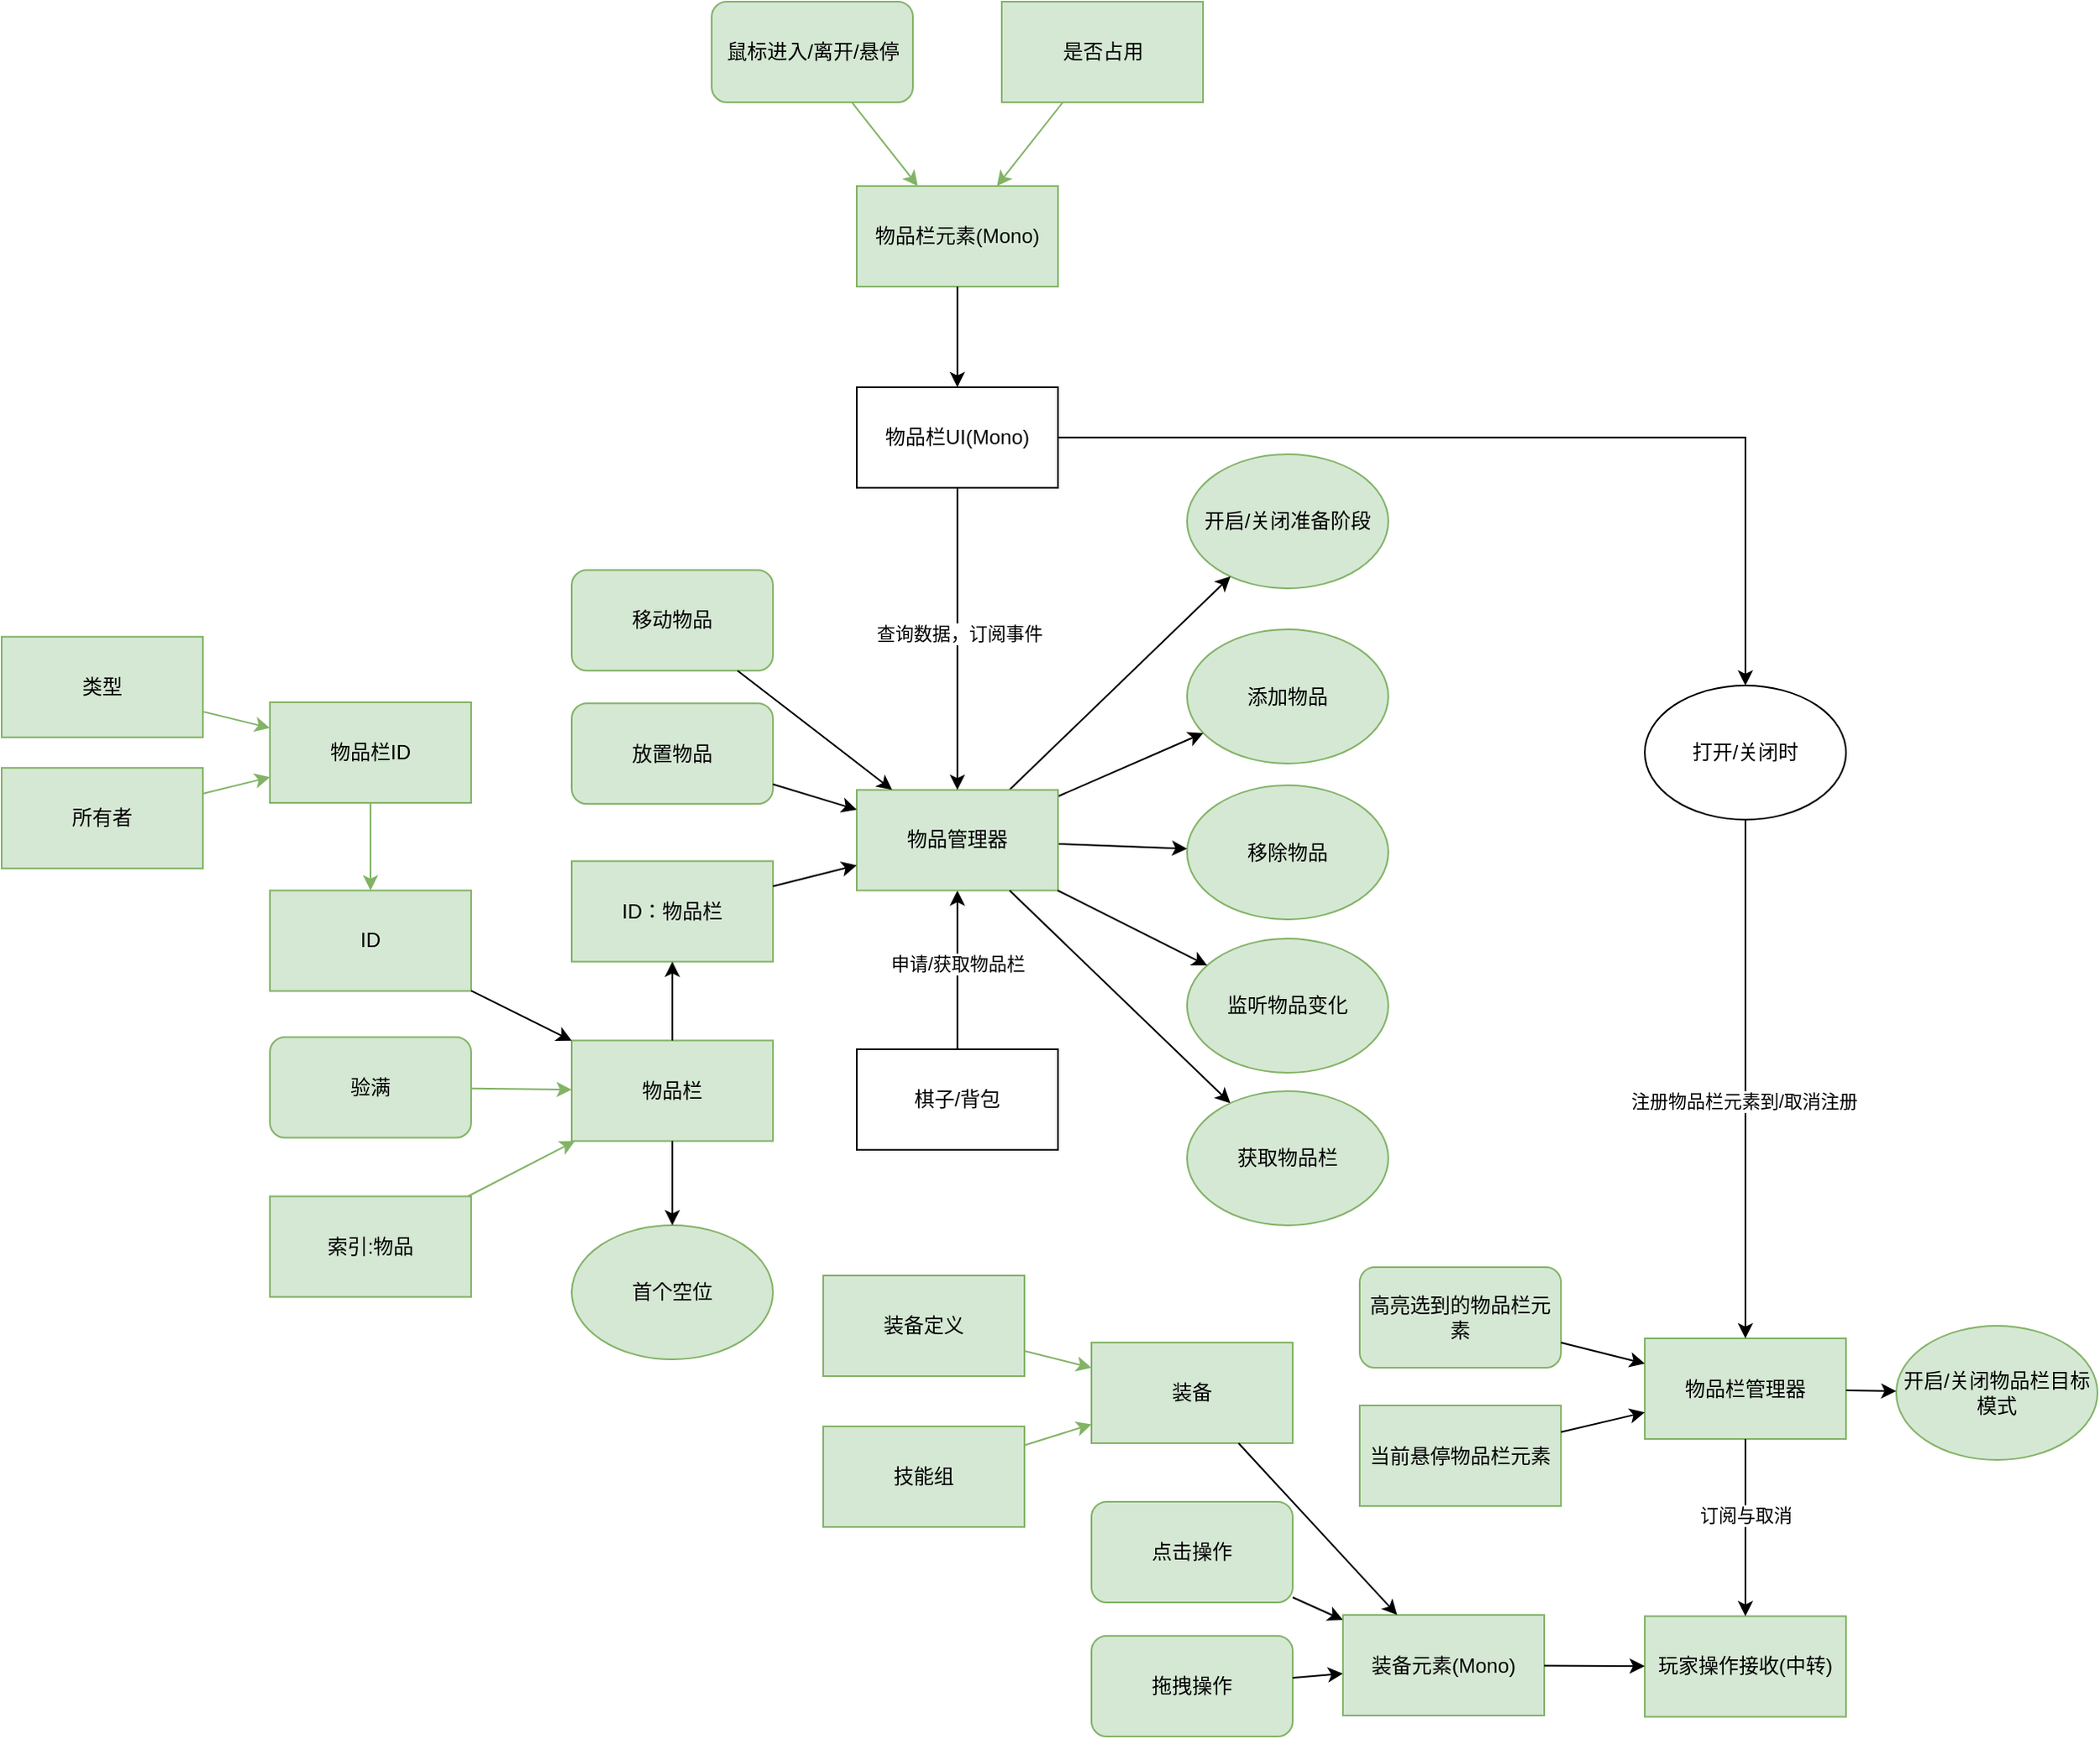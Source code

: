 <mxfile version="24.7.7">
  <diagram name="第 1 页" id="y3M4BEgDb25FOlbJXYR_">
    <mxGraphModel dx="2213" dy="1932" grid="1" gridSize="10" guides="1" tooltips="1" connect="1" arrows="1" fold="1" page="1" pageScale="1" pageWidth="827" pageHeight="1169" math="0" shadow="0">
      <root>
        <mxCell id="0" />
        <mxCell id="1" parent="0" />
        <mxCell id="_g1M-4qsgpYVjTRe_4tz-1" value="装备定义" style="rounded=0;whiteSpace=wrap;html=1;fillColor=#d5e8d4;strokeColor=#82b366;" parent="1" vertex="1">
          <mxGeometry x="-190" y="660" width="120" height="60" as="geometry" />
        </mxCell>
        <mxCell id="_g1M-4qsgpYVjTRe_4tz-2" value="装备" style="rounded=0;whiteSpace=wrap;html=1;fillColor=#d5e8d4;strokeColor=#82b366;" parent="1" vertex="1">
          <mxGeometry x="-30" y="700" width="120" height="60" as="geometry" />
        </mxCell>
        <mxCell id="_g1M-4qsgpYVjTRe_4tz-3" value="技能组" style="rounded=0;whiteSpace=wrap;html=1;fillColor=#d5e8d4;strokeColor=#82b366;" parent="1" vertex="1">
          <mxGeometry x="-190" y="750" width="120" height="60" as="geometry" />
        </mxCell>
        <mxCell id="_g1M-4qsgpYVjTRe_4tz-4" value="物品栏元素(Mono)" style="rounded=0;whiteSpace=wrap;html=1;fillColor=#d5e8d4;strokeColor=#82b366;" parent="1" vertex="1">
          <mxGeometry x="-170" y="10" width="120" height="60" as="geometry" />
        </mxCell>
        <mxCell id="_g1M-4qsgpYVjTRe_4tz-5" value="是否占用" style="rounded=0;whiteSpace=wrap;html=1;fillColor=#d5e8d4;strokeColor=#82b366;" parent="1" vertex="1">
          <mxGeometry x="-83.5" y="-100" width="120" height="60" as="geometry" />
        </mxCell>
        <mxCell id="_g1M-4qsgpYVjTRe_4tz-103" style="edgeStyle=orthogonalEdgeStyle;rounded=0;orthogonalLoop=1;jettySize=auto;html=1;" parent="1" source="_g1M-4qsgpYVjTRe_4tz-6" target="_g1M-4qsgpYVjTRe_4tz-78" edge="1">
          <mxGeometry relative="1" as="geometry" />
        </mxCell>
        <mxCell id="_g1M-4qsgpYVjTRe_4tz-6" value="物品栏UI(Mono)" style="rounded=0;whiteSpace=wrap;html=1;" parent="1" vertex="1">
          <mxGeometry x="-170" y="130" width="120" height="60" as="geometry" />
        </mxCell>
        <mxCell id="_g1M-4qsgpYVjTRe_4tz-7" value="物品栏" style="rounded=0;whiteSpace=wrap;html=1;fillColor=#d5e8d4;strokeColor=#82b366;" parent="1" vertex="1">
          <mxGeometry x="-340" y="519.75" width="120" height="60" as="geometry" />
        </mxCell>
        <mxCell id="_g1M-4qsgpYVjTRe_4tz-8" value="验满" style="rounded=1;whiteSpace=wrap;html=1;fillColor=#d5e8d4;strokeColor=#82b366;" parent="1" vertex="1">
          <mxGeometry x="-520" y="517.75" width="120" height="60" as="geometry" />
        </mxCell>
        <mxCell id="_g1M-4qsgpYVjTRe_4tz-9" value="添加物品" style="ellipse;whiteSpace=wrap;html=1;fillColor=#d5e8d4;strokeColor=#82b366;" parent="1" vertex="1">
          <mxGeometry x="27" y="274.5" width="120" height="80" as="geometry" />
        </mxCell>
        <mxCell id="_g1M-4qsgpYVjTRe_4tz-10" value="移除物品" style="ellipse;whiteSpace=wrap;html=1;fillColor=#d5e8d4;strokeColor=#82b366;" parent="1" vertex="1">
          <mxGeometry x="27" y="367.5" width="120" height="80" as="geometry" />
        </mxCell>
        <mxCell id="_g1M-4qsgpYVjTRe_4tz-11" value="拖拽操作" style="rounded=1;whiteSpace=wrap;html=1;fillColor=#d5e8d4;strokeColor=#82b366;" parent="1" vertex="1">
          <mxGeometry x="-30" y="875" width="120" height="60" as="geometry" />
        </mxCell>
        <mxCell id="_g1M-4qsgpYVjTRe_4tz-16" value="" style="endArrow=classic;html=1;rounded=0;fillColor=#d5e8d4;strokeColor=#82b366;" parent="1" source="_g1M-4qsgpYVjTRe_4tz-1" target="_g1M-4qsgpYVjTRe_4tz-2" edge="1">
          <mxGeometry width="50" height="50" relative="1" as="geometry">
            <mxPoint x="-450" y="-55" as="sourcePoint" />
            <mxPoint x="-400" y="-105" as="targetPoint" />
          </mxGeometry>
        </mxCell>
        <mxCell id="_g1M-4qsgpYVjTRe_4tz-17" value="" style="endArrow=classic;html=1;rounded=0;fillColor=#d5e8d4;strokeColor=#82b366;" parent="1" source="_g1M-4qsgpYVjTRe_4tz-3" target="_g1M-4qsgpYVjTRe_4tz-2" edge="1">
          <mxGeometry width="50" height="50" relative="1" as="geometry">
            <mxPoint x="-520" as="sourcePoint" />
            <mxPoint x="-480" y="10" as="targetPoint" />
          </mxGeometry>
        </mxCell>
        <mxCell id="_g1M-4qsgpYVjTRe_4tz-19" value="" style="endArrow=classic;html=1;rounded=0;fillColor=#d5e8d4;strokeColor=#82b366;" parent="1" source="_g1M-4qsgpYVjTRe_4tz-5" target="_g1M-4qsgpYVjTRe_4tz-4" edge="1">
          <mxGeometry width="50" height="50" relative="1" as="geometry">
            <mxPoint x="-164" y="-20" as="sourcePoint" />
            <mxPoint x="-114" y="10" as="targetPoint" />
          </mxGeometry>
        </mxCell>
        <mxCell id="_g1M-4qsgpYVjTRe_4tz-20" value="" style="endArrow=classic;html=1;rounded=0;" parent="1" source="_g1M-4qsgpYVjTRe_4tz-11" target="_g1M-4qsgpYVjTRe_4tz-50" edge="1">
          <mxGeometry width="50" height="50" relative="1" as="geometry">
            <mxPoint x="-50" y="1220" as="sourcePoint" />
            <mxPoint x="-20" y="1220" as="targetPoint" />
          </mxGeometry>
        </mxCell>
        <mxCell id="_g1M-4qsgpYVjTRe_4tz-23" value="" style="endArrow=classic;html=1;rounded=0;fillColor=#d5e8d4;strokeColor=#82b366;" parent="1" source="_g1M-4qsgpYVjTRe_4tz-8" target="_g1M-4qsgpYVjTRe_4tz-7" edge="1">
          <mxGeometry width="50" height="50" relative="1" as="geometry">
            <mxPoint x="-370" y="494.75" as="sourcePoint" />
            <mxPoint x="-588" y="514.75" as="targetPoint" />
          </mxGeometry>
        </mxCell>
        <mxCell id="_g1M-4qsgpYVjTRe_4tz-26" value="" style="endArrow=classic;html=1;rounded=0;" parent="1" source="_g1M-4qsgpYVjTRe_4tz-107" target="_g1M-4qsgpYVjTRe_4tz-10" edge="1">
          <mxGeometry width="50" height="50" relative="1" as="geometry">
            <mxPoint x="680.002" y="107.614" as="sourcePoint" />
            <mxPoint x="232.32" y="6.25" as="targetPoint" />
          </mxGeometry>
        </mxCell>
        <mxCell id="_g1M-4qsgpYVjTRe_4tz-27" value="" style="endArrow=classic;html=1;rounded=0;" parent="1" source="_g1M-4qsgpYVjTRe_4tz-107" target="_g1M-4qsgpYVjTRe_4tz-9" edge="1">
          <mxGeometry width="50" height="50" relative="1" as="geometry">
            <mxPoint x="460" y="11.75" as="sourcePoint" />
            <mxPoint x="490" y="13.75" as="targetPoint" />
          </mxGeometry>
        </mxCell>
        <mxCell id="_g1M-4qsgpYVjTRe_4tz-28" value="点击操作" style="rounded=1;whiteSpace=wrap;html=1;fillColor=#d5e8d4;strokeColor=#82b366;" parent="1" vertex="1">
          <mxGeometry x="-30" y="795" width="120" height="60" as="geometry" />
        </mxCell>
        <mxCell id="_g1M-4qsgpYVjTRe_4tz-29" value="" style="endArrow=classic;html=1;rounded=0;" parent="1" source="_g1M-4qsgpYVjTRe_4tz-28" target="_g1M-4qsgpYVjTRe_4tz-50" edge="1">
          <mxGeometry width="50" height="50" relative="1" as="geometry">
            <mxPoint x="-82" y="1350" as="sourcePoint" />
            <mxPoint x="12" y="1250" as="targetPoint" />
          </mxGeometry>
        </mxCell>
        <mxCell id="_g1M-4qsgpYVjTRe_4tz-50" value="装备元素(Mono)" style="rounded=0;whiteSpace=wrap;html=1;fillColor=#d5e8d4;strokeColor=#82b366;" parent="1" vertex="1">
          <mxGeometry x="120" y="862.5" width="120" height="60" as="geometry" />
        </mxCell>
        <mxCell id="_g1M-4qsgpYVjTRe_4tz-53" value="物品栏管理器" style="rounded=0;whiteSpace=wrap;html=1;fillColor=#d5e8d4;strokeColor=#82b366;" parent="1" vertex="1">
          <mxGeometry x="300" y="697.5" width="120" height="60" as="geometry" />
        </mxCell>
        <mxCell id="_g1M-4qsgpYVjTRe_4tz-54" value="高亮选到的物品栏元素" style="rounded=1;whiteSpace=wrap;html=1;fillColor=#d5e8d4;strokeColor=#82b366;" parent="1" vertex="1">
          <mxGeometry x="130" y="655" width="120" height="60" as="geometry" />
        </mxCell>
        <mxCell id="_g1M-4qsgpYVjTRe_4tz-55" value="当前悬停物品栏元素" style="rounded=0;whiteSpace=wrap;html=1;fillColor=#d5e8d4;strokeColor=#82b366;" parent="1" vertex="1">
          <mxGeometry x="130" y="737.5" width="120" height="60" as="geometry" />
        </mxCell>
        <mxCell id="_g1M-4qsgpYVjTRe_4tz-66" value="棋子/背包" style="rounded=0;whiteSpace=wrap;html=1;" parent="1" vertex="1">
          <mxGeometry x="-170" y="525" width="120" height="60" as="geometry" />
        </mxCell>
        <mxCell id="_g1M-4qsgpYVjTRe_4tz-67" value="" style="endArrow=classic;html=1;rounded=0;" parent="1" source="_g1M-4qsgpYVjTRe_4tz-66" target="_g1M-4qsgpYVjTRe_4tz-107" edge="1">
          <mxGeometry width="50" height="50" relative="1" as="geometry">
            <mxPoint x="-233" y="475.25" as="sourcePoint" />
            <mxPoint x="-290" y="490.25" as="targetPoint" />
          </mxGeometry>
        </mxCell>
        <mxCell id="_g1M-4qsgpYVjTRe_4tz-68" value="申请/获取物品栏" style="edgeLabel;html=1;align=center;verticalAlign=middle;resizable=0;points=[];" parent="_g1M-4qsgpYVjTRe_4tz-67" vertex="1" connectable="0">
          <mxGeometry x="0.079" relative="1" as="geometry">
            <mxPoint as="offset" />
          </mxGeometry>
        </mxCell>
        <mxCell id="_g1M-4qsgpYVjTRe_4tz-71" value="开启/关闭物品栏目标模式" style="ellipse;whiteSpace=wrap;html=1;fillColor=#d5e8d4;strokeColor=#82b366;" parent="1" vertex="1">
          <mxGeometry x="450" y="690" width="120" height="80" as="geometry" />
        </mxCell>
        <mxCell id="_g1M-4qsgpYVjTRe_4tz-73" value="开启/关闭准备阶段" style="ellipse;whiteSpace=wrap;html=1;fillColor=#d5e8d4;strokeColor=#82b366;" parent="1" vertex="1">
          <mxGeometry x="27" y="170" width="120" height="80" as="geometry" />
        </mxCell>
        <mxCell id="_g1M-4qsgpYVjTRe_4tz-74" value="&lt;font style=&quot;vertical-align: inherit;&quot;&gt;&lt;font style=&quot;vertical-align: inherit;&quot;&gt;玩家操作接收(中转)&lt;/font&gt;&lt;/font&gt;" style="rounded=0;whiteSpace=wrap;html=1;fillColor=#d5e8d4;strokeColor=#82b366;" parent="1" vertex="1">
          <mxGeometry x="300" y="863.25" width="120" height="60" as="geometry" />
        </mxCell>
        <mxCell id="_g1M-4qsgpYVjTRe_4tz-75" value="" style="endArrow=classic;html=1;rounded=0;" parent="1" source="_g1M-4qsgpYVjTRe_4tz-53" target="_g1M-4qsgpYVjTRe_4tz-74" edge="1">
          <mxGeometry width="50" height="50" relative="1" as="geometry">
            <mxPoint x="351.667" y="743.25" as="sourcePoint" />
            <mxPoint x="310" y="753.25" as="targetPoint" />
          </mxGeometry>
        </mxCell>
        <mxCell id="_g1M-4qsgpYVjTRe_4tz-76" value="订阅与取消" style="edgeLabel;html=1;align=center;verticalAlign=middle;resizable=0;points=[];" parent="_g1M-4qsgpYVjTRe_4tz-75" vertex="1" connectable="0">
          <mxGeometry x="-0.148" relative="1" as="geometry">
            <mxPoint as="offset" />
          </mxGeometry>
        </mxCell>
        <mxCell id="_g1M-4qsgpYVjTRe_4tz-78" value="打开/关闭时" style="ellipse;whiteSpace=wrap;html=1;" parent="1" vertex="1">
          <mxGeometry x="300" y="308" width="120" height="80" as="geometry" />
        </mxCell>
        <mxCell id="_g1M-4qsgpYVjTRe_4tz-80" value="" style="endArrow=classic;html=1;rounded=0;" parent="1" source="_g1M-4qsgpYVjTRe_4tz-78" target="_g1M-4qsgpYVjTRe_4tz-53" edge="1">
          <mxGeometry width="50" height="50" relative="1" as="geometry">
            <mxPoint x="267" y="315" as="sourcePoint" />
            <mxPoint x="310" y="315" as="targetPoint" />
          </mxGeometry>
        </mxCell>
        <mxCell id="_g1M-4qsgpYVjTRe_4tz-81" value="注册物品栏元素到/取消注册" style="edgeLabel;html=1;align=center;verticalAlign=middle;resizable=0;points=[];" parent="_g1M-4qsgpYVjTRe_4tz-80" vertex="1" connectable="0">
          <mxGeometry x="0.087" y="-1" relative="1" as="geometry">
            <mxPoint as="offset" />
          </mxGeometry>
        </mxCell>
        <mxCell id="_g1M-4qsgpYVjTRe_4tz-82" value="" style="endArrow=classic;html=1;rounded=0;" parent="1" source="_g1M-4qsgpYVjTRe_4tz-2" target="_g1M-4qsgpYVjTRe_4tz-50" edge="1">
          <mxGeometry width="50" height="50" relative="1" as="geometry">
            <mxPoint x="77" y="995" as="sourcePoint" />
            <mxPoint x="153" y="933" as="targetPoint" />
          </mxGeometry>
        </mxCell>
        <mxCell id="_g1M-4qsgpYVjTRe_4tz-83" value="" style="endArrow=classic;html=1;rounded=0;" parent="1" source="_g1M-4qsgpYVjTRe_4tz-4" target="_g1M-4qsgpYVjTRe_4tz-6" edge="1">
          <mxGeometry width="50" height="50" relative="1" as="geometry">
            <mxPoint x="-74" y="40" as="sourcePoint" />
            <mxPoint x="-40" y="40" as="targetPoint" />
          </mxGeometry>
        </mxCell>
        <mxCell id="_g1M-4qsgpYVjTRe_4tz-85" value="鼠标进入/离开/悬停" style="rounded=1;whiteSpace=wrap;html=1;fillColor=#d5e8d4;strokeColor=#82b366;" parent="1" vertex="1">
          <mxGeometry x="-256.5" y="-100" width="120" height="60" as="geometry" />
        </mxCell>
        <mxCell id="_g1M-4qsgpYVjTRe_4tz-86" value="" style="endArrow=classic;html=1;rounded=0;fillColor=#d5e8d4;strokeColor=#82b366;" parent="1" source="_g1M-4qsgpYVjTRe_4tz-85" target="_g1M-4qsgpYVjTRe_4tz-4" edge="1">
          <mxGeometry width="50" height="50" relative="1" as="geometry">
            <mxPoint x="-194" y="33" as="sourcePoint" />
            <mxPoint x="-154" y="47" as="targetPoint" />
          </mxGeometry>
        </mxCell>
        <mxCell id="_g1M-4qsgpYVjTRe_4tz-90" value="" style="endArrow=classic;html=1;rounded=0;" parent="1" source="_g1M-4qsgpYVjTRe_4tz-54" target="_g1M-4qsgpYVjTRe_4tz-53" edge="1">
          <mxGeometry width="50" height="50" relative="1" as="geometry">
            <mxPoint x="-43" y="685" as="sourcePoint" />
            <mxPoint x="33" y="748" as="targetPoint" />
          </mxGeometry>
        </mxCell>
        <mxCell id="_g1M-4qsgpYVjTRe_4tz-91" value="" style="endArrow=classic;html=1;rounded=0;" parent="1" source="_g1M-4qsgpYVjTRe_4tz-55" target="_g1M-4qsgpYVjTRe_4tz-53" edge="1">
          <mxGeometry width="50" height="50" relative="1" as="geometry">
            <mxPoint x="280" y="712" as="sourcePoint" />
            <mxPoint x="310" y="721" as="targetPoint" />
          </mxGeometry>
        </mxCell>
        <mxCell id="_g1M-4qsgpYVjTRe_4tz-92" value="" style="endArrow=classic;html=1;rounded=0;" parent="1" source="_g1M-4qsgpYVjTRe_4tz-53" target="_g1M-4qsgpYVjTRe_4tz-71" edge="1">
          <mxGeometry width="50" height="50" relative="1" as="geometry">
            <mxPoint x="260" y="710" as="sourcePoint" />
            <mxPoint x="310" y="723" as="targetPoint" />
          </mxGeometry>
        </mxCell>
        <mxCell id="_g1M-4qsgpYVjTRe_4tz-94" value="" style="endArrow=classic;html=1;rounded=0;" parent="1" source="_g1M-4qsgpYVjTRe_4tz-107" target="_g1M-4qsgpYVjTRe_4tz-73" edge="1">
          <mxGeometry width="50" height="50" relative="1" as="geometry">
            <mxPoint x="-708" y="252.066" as="sourcePoint" />
            <mxPoint x="132" y="313.25" as="targetPoint" />
          </mxGeometry>
        </mxCell>
        <mxCell id="_g1M-4qsgpYVjTRe_4tz-95" value="索引:物品" style="rounded=0;whiteSpace=wrap;html=1;fillColor=#d5e8d4;strokeColor=#82b366;" parent="1" vertex="1">
          <mxGeometry x="-520" y="612.75" width="120" height="60" as="geometry" />
        </mxCell>
        <mxCell id="_g1M-4qsgpYVjTRe_4tz-96" value="" style="endArrow=classic;html=1;rounded=0;fillColor=#d5e8d4;strokeColor=#82b366;" parent="1" source="_g1M-4qsgpYVjTRe_4tz-95" target="_g1M-4qsgpYVjTRe_4tz-7" edge="1">
          <mxGeometry width="50" height="50" relative="1" as="geometry">
            <mxPoint x="-401" y="696.75" as="sourcePoint" />
            <mxPoint x="-329" y="659.75" as="targetPoint" />
          </mxGeometry>
        </mxCell>
        <mxCell id="_g1M-4qsgpYVjTRe_4tz-101" value="首个空位" style="ellipse;whiteSpace=wrap;html=1;fillColor=#d5e8d4;strokeColor=#82b366;" parent="1" vertex="1">
          <mxGeometry x="-340.0" y="630" width="120" height="80" as="geometry" />
        </mxCell>
        <mxCell id="_g1M-4qsgpYVjTRe_4tz-107" value="物品管理器" style="rounded=0;whiteSpace=wrap;html=1;fillColor=#d5e8d4;strokeColor=#82b366;" parent="1" vertex="1">
          <mxGeometry x="-170" y="370.25" width="120" height="60" as="geometry" />
        </mxCell>
        <mxCell id="_g1M-4qsgpYVjTRe_4tz-112" value="ID：物品栏" style="rounded=0;whiteSpace=wrap;html=1;fillColor=#d5e8d4;strokeColor=#82b366;" parent="1" vertex="1">
          <mxGeometry x="-340" y="412.75" width="120" height="60" as="geometry" />
        </mxCell>
        <mxCell id="_g1M-4qsgpYVjTRe_4tz-115" value="移动物品" style="rounded=1;whiteSpace=wrap;html=1;fillColor=#d5e8d4;strokeColor=#82b366;" parent="1" vertex="1">
          <mxGeometry x="-340" y="239.13" width="120" height="60" as="geometry" />
        </mxCell>
        <mxCell id="_g1M-4qsgpYVjTRe_4tz-116" value="放置物品" style="rounded=1;whiteSpace=wrap;html=1;fillColor=#d5e8d4;strokeColor=#82b366;" parent="1" vertex="1">
          <mxGeometry x="-340" y="318.63" width="120" height="60" as="geometry" />
        </mxCell>
        <mxCell id="_g1M-4qsgpYVjTRe_4tz-117" value="" style="endArrow=classic;html=1;rounded=0;" parent="1" source="_g1M-4qsgpYVjTRe_4tz-115" target="_g1M-4qsgpYVjTRe_4tz-107" edge="1">
          <mxGeometry width="50" height="50" relative="1" as="geometry">
            <mxPoint x="-67" y="380.25" as="sourcePoint" />
            <mxPoint x="62" y="262.25" as="targetPoint" />
          </mxGeometry>
        </mxCell>
        <mxCell id="_g1M-4qsgpYVjTRe_4tz-118" value="" style="endArrow=classic;html=1;rounded=0;" parent="1" source="_g1M-4qsgpYVjTRe_4tz-116" target="_g1M-4qsgpYVjTRe_4tz-107" edge="1">
          <mxGeometry width="50" height="50" relative="1" as="geometry">
            <mxPoint x="-233" y="301.25" as="sourcePoint" />
            <mxPoint x="-137" y="380.25" as="targetPoint" />
          </mxGeometry>
        </mxCell>
        <mxCell id="_g1M-4qsgpYVjTRe_4tz-120" value="" style="endArrow=classic;html=1;rounded=0;" parent="1" source="_g1M-4qsgpYVjTRe_4tz-112" target="_g1M-4qsgpYVjTRe_4tz-107" edge="1">
          <mxGeometry width="50" height="50" relative="1" as="geometry">
            <mxPoint x="-210" y="425.25" as="sourcePoint" />
            <mxPoint x="-160" y="418.25" as="targetPoint" />
          </mxGeometry>
        </mxCell>
        <mxCell id="_g1M-4qsgpYVjTRe_4tz-122" value="" style="endArrow=classic;html=1;rounded=0;" parent="1" source="_g1M-4qsgpYVjTRe_4tz-7" target="_g1M-4qsgpYVjTRe_4tz-112" edge="1">
          <mxGeometry width="50" height="50" relative="1" as="geometry">
            <mxPoint x="-400" y="390.25" as="sourcePoint" />
            <mxPoint x="-330" y="375.25" as="targetPoint" />
          </mxGeometry>
        </mxCell>
        <mxCell id="_g1M-4qsgpYVjTRe_4tz-123" value="" style="endArrow=classic;html=1;rounded=0;" parent="1" source="_g1M-4qsgpYVjTRe_4tz-7" target="_g1M-4qsgpYVjTRe_4tz-101" edge="1">
          <mxGeometry width="50" height="50" relative="1" as="geometry">
            <mxPoint x="-40" y="435.25" as="sourcePoint" />
            <mxPoint x="46" y="471.25" as="targetPoint" />
          </mxGeometry>
        </mxCell>
        <mxCell id="_g1M-4qsgpYVjTRe_4tz-124" value="监听物品变化" style="ellipse;whiteSpace=wrap;html=1;fillColor=#d5e8d4;strokeColor=#82b366;" parent="1" vertex="1">
          <mxGeometry x="27" y="459" width="120" height="80" as="geometry" />
        </mxCell>
        <mxCell id="_g1M-4qsgpYVjTRe_4tz-125" value="" style="endArrow=classic;html=1;rounded=0;" parent="1" source="_g1M-4qsgpYVjTRe_4tz-107" target="_g1M-4qsgpYVjTRe_4tz-124" edge="1">
          <mxGeometry width="50" height="50" relative="1" as="geometry">
            <mxPoint x="-40" y="404.25" as="sourcePoint" />
            <mxPoint x="38" y="396.25" as="targetPoint" />
          </mxGeometry>
        </mxCell>
        <mxCell id="_g1M-4qsgpYVjTRe_4tz-127" value="ID" style="rounded=0;whiteSpace=wrap;html=1;fillColor=#d5e8d4;strokeColor=#82b366;" parent="1" vertex="1">
          <mxGeometry x="-520" y="430.25" width="120" height="60" as="geometry" />
        </mxCell>
        <mxCell id="_g1M-4qsgpYVjTRe_4tz-128" value="" style="endArrow=classic;html=1;rounded=0;" parent="1" source="_g1M-4qsgpYVjTRe_4tz-127" target="_g1M-4qsgpYVjTRe_4tz-7" edge="1">
          <mxGeometry width="50" height="50" relative="1" as="geometry">
            <mxPoint x="-392" y="623.25" as="sourcePoint" />
            <mxPoint x="-328" y="590.25" as="targetPoint" />
          </mxGeometry>
        </mxCell>
        <mxCell id="_g1M-4qsgpYVjTRe_4tz-129" value="类型" style="rounded=0;whiteSpace=wrap;html=1;fillColor=#d5e8d4;strokeColor=#82b366;" parent="1" vertex="1">
          <mxGeometry x="-680" y="278.88" width="120" height="60" as="geometry" />
        </mxCell>
        <mxCell id="_g1M-4qsgpYVjTRe_4tz-130" value="所有者" style="rounded=0;whiteSpace=wrap;html=1;fillColor=#d5e8d4;strokeColor=#82b366;" parent="1" vertex="1">
          <mxGeometry x="-680" y="357.13" width="120" height="60" as="geometry" />
        </mxCell>
        <mxCell id="_g1M-4qsgpYVjTRe_4tz-131" value="物品栏ID" style="rounded=0;whiteSpace=wrap;html=1;fillColor=#d5e8d4;strokeColor=#82b366;" parent="1" vertex="1">
          <mxGeometry x="-520" y="318" width="120" height="60" as="geometry" />
        </mxCell>
        <mxCell id="_g1M-4qsgpYVjTRe_4tz-132" value="" style="endArrow=classic;html=1;rounded=0;fillColor=#d5e8d4;strokeColor=#82b366;" parent="1" source="_g1M-4qsgpYVjTRe_4tz-131" target="_g1M-4qsgpYVjTRe_4tz-127" edge="1">
          <mxGeometry width="50" height="50" relative="1" as="geometry">
            <mxPoint x="-550" y="395" as="sourcePoint" />
            <mxPoint x="-490" y="425" as="targetPoint" />
          </mxGeometry>
        </mxCell>
        <mxCell id="_g1M-4qsgpYVjTRe_4tz-133" value="" style="endArrow=classic;html=1;rounded=0;fillColor=#d5e8d4;strokeColor=#82b366;" parent="1" source="_g1M-4qsgpYVjTRe_4tz-130" target="_g1M-4qsgpYVjTRe_4tz-131" edge="1">
          <mxGeometry width="50" height="50" relative="1" as="geometry">
            <mxPoint x="-390" y="361" as="sourcePoint" />
            <mxPoint x="-350" y="363" as="targetPoint" />
          </mxGeometry>
        </mxCell>
        <mxCell id="_g1M-4qsgpYVjTRe_4tz-135" value="" style="endArrow=classic;html=1;rounded=0;fillColor=#d5e8d4;strokeColor=#82b366;" parent="1" source="_g1M-4qsgpYVjTRe_4tz-129" target="_g1M-4qsgpYVjTRe_4tz-131" edge="1">
          <mxGeometry width="50" height="50" relative="1" as="geometry">
            <mxPoint x="-550" y="382" as="sourcePoint" />
            <mxPoint x="-510" y="373" as="targetPoint" />
          </mxGeometry>
        </mxCell>
        <mxCell id="_g1M-4qsgpYVjTRe_4tz-136" value="" style="endArrow=classic;html=1;rounded=0;" parent="1" source="_g1M-4qsgpYVjTRe_4tz-6" target="_g1M-4qsgpYVjTRe_4tz-107" edge="1">
          <mxGeometry width="50" height="50" relative="1" as="geometry">
            <mxPoint x="-110" y="120" as="sourcePoint" />
            <mxPoint x="-100" y="100" as="targetPoint" />
          </mxGeometry>
        </mxCell>
        <mxCell id="_g1M-4qsgpYVjTRe_4tz-137" value="查询数据，订阅事件" style="edgeLabel;html=1;align=center;verticalAlign=middle;resizable=0;points=[];" parent="_g1M-4qsgpYVjTRe_4tz-136" vertex="1" connectable="0">
          <mxGeometry x="-0.039" y="1" relative="1" as="geometry">
            <mxPoint as="offset" />
          </mxGeometry>
        </mxCell>
        <mxCell id="_g1M-4qsgpYVjTRe_4tz-138" value="" style="endArrow=classic;html=1;rounded=0;" parent="1" source="_g1M-4qsgpYVjTRe_4tz-50" target="_g1M-4qsgpYVjTRe_4tz-74" edge="1">
          <mxGeometry width="50" height="50" relative="1" as="geometry">
            <mxPoint x="-166" y="993" as="sourcePoint" />
            <mxPoint x="-84" y="920" as="targetPoint" />
          </mxGeometry>
        </mxCell>
        <mxCell id="_g1M-4qsgpYVjTRe_4tz-139" value="" style="endArrow=classic;html=1;rounded=0;" parent="1" source="_g1M-4qsgpYVjTRe_4tz-107" target="_g1M-4qsgpYVjTRe_4tz-140" edge="1">
          <mxGeometry width="50" height="50" relative="1" as="geometry">
            <mxPoint x="-40" y="440" as="sourcePoint" />
            <mxPoint y="570" as="targetPoint" />
          </mxGeometry>
        </mxCell>
        <mxCell id="_g1M-4qsgpYVjTRe_4tz-140" value="获取物品栏" style="ellipse;whiteSpace=wrap;html=1;fillColor=#d5e8d4;strokeColor=#82b366;" parent="1" vertex="1">
          <mxGeometry x="27" y="550" width="120" height="80" as="geometry" />
        </mxCell>
      </root>
    </mxGraphModel>
  </diagram>
</mxfile>
